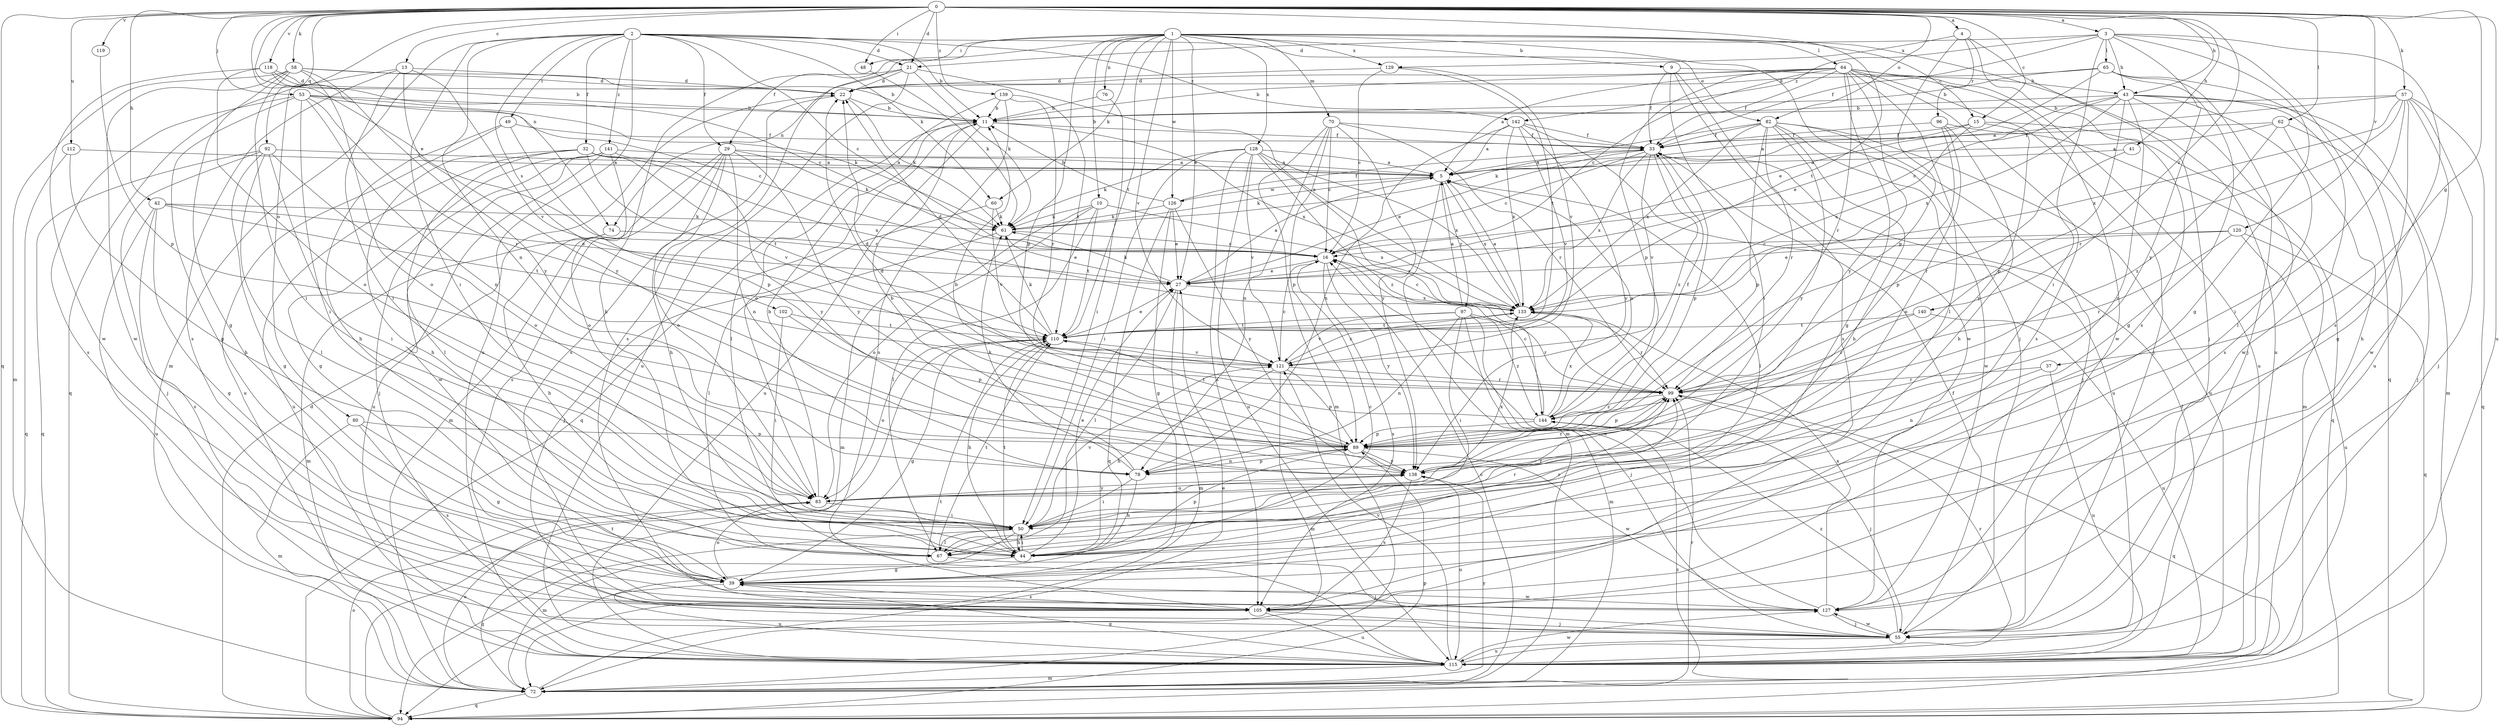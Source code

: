 strict digraph  {
0;
1;
2;
3;
4;
5;
9;
10;
11;
13;
15;
16;
21;
22;
27;
29;
32;
33;
37;
39;
41;
42;
43;
44;
48;
49;
50;
53;
55;
57;
58;
60;
61;
62;
64;
65;
67;
70;
72;
74;
76;
78;
80;
82;
83;
89;
92;
94;
96;
97;
99;
102;
105;
110;
112;
115;
118;
119;
120;
121;
126;
127;
128;
129;
133;
138;
139;
140;
141;
142;
144;
0 -> 3  [label=a];
0 -> 4  [label=a];
0 -> 13  [label=c];
0 -> 15  [label=c];
0 -> 21  [label=d];
0 -> 27  [label=e];
0 -> 37  [label=g];
0 -> 41  [label=h];
0 -> 42  [label=h];
0 -> 43  [label=h];
0 -> 48  [label=i];
0 -> 53  [label=j];
0 -> 57  [label=k];
0 -> 58  [label=k];
0 -> 62  [label=l];
0 -> 74  [label=n];
0 -> 80  [label=o];
0 -> 82  [label=o];
0 -> 92  [label=q];
0 -> 94  [label=q];
0 -> 110  [label=t];
0 -> 112  [label=u];
0 -> 115  [label=u];
0 -> 118  [label=v];
0 -> 119  [label=v];
0 -> 120  [label=v];
0 -> 139  [label=z];
0 -> 140  [label=z];
1 -> 9  [label=b];
1 -> 10  [label=b];
1 -> 15  [label=c];
1 -> 27  [label=e];
1 -> 29  [label=f];
1 -> 48  [label=i];
1 -> 55  [label=j];
1 -> 60  [label=k];
1 -> 64  [label=l];
1 -> 70  [label=m];
1 -> 74  [label=n];
1 -> 76  [label=n];
1 -> 89  [label=p];
1 -> 110  [label=t];
1 -> 115  [label=u];
1 -> 121  [label=v];
1 -> 126  [label=w];
1 -> 128  [label=x];
1 -> 129  [label=x];
2 -> 11  [label=b];
2 -> 16  [label=c];
2 -> 21  [label=d];
2 -> 29  [label=f];
2 -> 32  [label=f];
2 -> 49  [label=i];
2 -> 50  [label=i];
2 -> 60  [label=k];
2 -> 72  [label=m];
2 -> 78  [label=n];
2 -> 82  [label=o];
2 -> 102  [label=s];
2 -> 115  [label=u];
2 -> 141  [label=z];
2 -> 142  [label=z];
3 -> 21  [label=d];
3 -> 33  [label=f];
3 -> 39  [label=g];
3 -> 43  [label=h];
3 -> 50  [label=i];
3 -> 65  [label=l];
3 -> 94  [label=q];
3 -> 105  [label=s];
3 -> 138  [label=y];
3 -> 142  [label=z];
4 -> 55  [label=j];
4 -> 89  [label=p];
4 -> 96  [label=r];
4 -> 105  [label=s];
4 -> 129  [label=x];
5 -> 61  [label=k];
5 -> 67  [label=l];
5 -> 72  [label=m];
5 -> 97  [label=r];
5 -> 126  [label=w];
5 -> 133  [label=x];
9 -> 33  [label=f];
9 -> 43  [label=h];
9 -> 50  [label=i];
9 -> 105  [label=s];
9 -> 127  [label=w];
10 -> 61  [label=k];
10 -> 67  [label=l];
10 -> 72  [label=m];
10 -> 83  [label=o];
10 -> 110  [label=t];
10 -> 133  [label=x];
11 -> 33  [label=f];
11 -> 67  [label=l];
11 -> 94  [label=q];
11 -> 115  [label=u];
11 -> 133  [label=x];
13 -> 22  [label=d];
13 -> 50  [label=i];
13 -> 94  [label=q];
13 -> 105  [label=s];
13 -> 121  [label=v];
13 -> 138  [label=y];
15 -> 5  [label=a];
15 -> 33  [label=f];
15 -> 94  [label=q];
15 -> 133  [label=x];
15 -> 138  [label=y];
16 -> 27  [label=e];
16 -> 105  [label=s];
16 -> 138  [label=y];
21 -> 22  [label=d];
21 -> 44  [label=h];
21 -> 61  [label=k];
21 -> 105  [label=s];
21 -> 115  [label=u];
21 -> 133  [label=x];
22 -> 11  [label=b];
22 -> 61  [label=k];
22 -> 105  [label=s];
27 -> 5  [label=a];
27 -> 61  [label=k];
27 -> 67  [label=l];
27 -> 72  [label=m];
27 -> 133  [label=x];
29 -> 5  [label=a];
29 -> 44  [label=h];
29 -> 61  [label=k];
29 -> 72  [label=m];
29 -> 78  [label=n];
29 -> 83  [label=o];
29 -> 105  [label=s];
29 -> 138  [label=y];
32 -> 5  [label=a];
32 -> 44  [label=h];
32 -> 67  [label=l];
32 -> 110  [label=t];
32 -> 115  [label=u];
32 -> 121  [label=v];
32 -> 133  [label=x];
33 -> 5  [label=a];
33 -> 16  [label=c];
33 -> 27  [label=e];
33 -> 89  [label=p];
33 -> 121  [label=v];
33 -> 133  [label=x];
33 -> 144  [label=z];
37 -> 78  [label=n];
37 -> 99  [label=r];
37 -> 115  [label=u];
39 -> 83  [label=o];
39 -> 105  [label=s];
39 -> 115  [label=u];
39 -> 127  [label=w];
41 -> 5  [label=a];
41 -> 99  [label=r];
42 -> 27  [label=e];
42 -> 39  [label=g];
42 -> 61  [label=k];
42 -> 105  [label=s];
42 -> 110  [label=t];
42 -> 115  [label=u];
43 -> 11  [label=b];
43 -> 16  [label=c];
43 -> 27  [label=e];
43 -> 67  [label=l];
43 -> 72  [label=m];
43 -> 83  [label=o];
43 -> 89  [label=p];
43 -> 105  [label=s];
43 -> 127  [label=w];
43 -> 133  [label=x];
44 -> 16  [label=c];
44 -> 27  [label=e];
44 -> 39  [label=g];
44 -> 50  [label=i];
44 -> 89  [label=p];
44 -> 99  [label=r];
44 -> 110  [label=t];
48 -> 61  [label=k];
49 -> 33  [label=f];
49 -> 44  [label=h];
49 -> 89  [label=p];
49 -> 115  [label=u];
50 -> 44  [label=h];
50 -> 67  [label=l];
50 -> 72  [label=m];
50 -> 94  [label=q];
50 -> 99  [label=r];
50 -> 121  [label=v];
53 -> 11  [label=b];
53 -> 16  [label=c];
53 -> 39  [label=g];
53 -> 50  [label=i];
53 -> 61  [label=k];
53 -> 78  [label=n];
53 -> 99  [label=r];
53 -> 105  [label=s];
55 -> 33  [label=f];
55 -> 115  [label=u];
55 -> 127  [label=w];
55 -> 144  [label=z];
57 -> 5  [label=a];
57 -> 11  [label=b];
57 -> 39  [label=g];
57 -> 50  [label=i];
57 -> 55  [label=j];
57 -> 94  [label=q];
57 -> 99  [label=r];
57 -> 127  [label=w];
57 -> 133  [label=x];
58 -> 11  [label=b];
58 -> 22  [label=d];
58 -> 39  [label=g];
58 -> 50  [label=i];
58 -> 72  [label=m];
58 -> 83  [label=o];
58 -> 127  [label=w];
58 -> 138  [label=y];
60 -> 55  [label=j];
60 -> 61  [label=k];
60 -> 121  [label=v];
61 -> 16  [label=c];
61 -> 27  [label=e];
61 -> 67  [label=l];
62 -> 5  [label=a];
62 -> 33  [label=f];
62 -> 44  [label=h];
62 -> 55  [label=j];
62 -> 144  [label=z];
64 -> 5  [label=a];
64 -> 11  [label=b];
64 -> 16  [label=c];
64 -> 22  [label=d];
64 -> 33  [label=f];
64 -> 39  [label=g];
64 -> 55  [label=j];
64 -> 67  [label=l];
64 -> 89  [label=p];
64 -> 99  [label=r];
64 -> 105  [label=s];
64 -> 115  [label=u];
64 -> 127  [label=w];
64 -> 138  [label=y];
65 -> 11  [label=b];
65 -> 22  [label=d];
65 -> 27  [label=e];
65 -> 39  [label=g];
65 -> 55  [label=j];
65 -> 115  [label=u];
67 -> 55  [label=j];
67 -> 99  [label=r];
67 -> 110  [label=t];
70 -> 16  [label=c];
70 -> 33  [label=f];
70 -> 72  [label=m];
70 -> 78  [label=n];
70 -> 89  [label=p];
70 -> 99  [label=r];
70 -> 138  [label=y];
72 -> 16  [label=c];
72 -> 27  [label=e];
72 -> 83  [label=o];
72 -> 94  [label=q];
72 -> 99  [label=r];
72 -> 138  [label=y];
74 -> 16  [label=c];
74 -> 44  [label=h];
74 -> 72  [label=m];
76 -> 11  [label=b];
76 -> 50  [label=i];
78 -> 11  [label=b];
78 -> 44  [label=h];
78 -> 50  [label=i];
78 -> 61  [label=k];
78 -> 89  [label=p];
80 -> 39  [label=g];
80 -> 72  [label=m];
80 -> 89  [label=p];
80 -> 105  [label=s];
82 -> 33  [label=f];
82 -> 44  [label=h];
82 -> 55  [label=j];
82 -> 61  [label=k];
82 -> 89  [label=p];
82 -> 99  [label=r];
82 -> 115  [label=u];
82 -> 127  [label=w];
82 -> 133  [label=x];
82 -> 138  [label=y];
83 -> 11  [label=b];
83 -> 50  [label=i];
83 -> 133  [label=x];
83 -> 138  [label=y];
89 -> 11  [label=b];
89 -> 22  [label=d];
89 -> 78  [label=n];
89 -> 127  [label=w];
89 -> 138  [label=y];
92 -> 5  [label=a];
92 -> 39  [label=g];
92 -> 50  [label=i];
92 -> 55  [label=j];
92 -> 67  [label=l];
92 -> 83  [label=o];
92 -> 94  [label=q];
94 -> 22  [label=d];
94 -> 83  [label=o];
94 -> 89  [label=p];
94 -> 110  [label=t];
94 -> 144  [label=z];
96 -> 33  [label=f];
96 -> 44  [label=h];
96 -> 72  [label=m];
96 -> 83  [label=o];
96 -> 89  [label=p];
97 -> 5  [label=a];
97 -> 50  [label=i];
97 -> 55  [label=j];
97 -> 72  [label=m];
97 -> 78  [label=n];
97 -> 99  [label=r];
97 -> 110  [label=t];
97 -> 121  [label=v];
97 -> 144  [label=z];
99 -> 22  [label=d];
99 -> 89  [label=p];
99 -> 94  [label=q];
99 -> 144  [label=z];
102 -> 50  [label=i];
102 -> 89  [label=p];
102 -> 110  [label=t];
105 -> 55  [label=j];
105 -> 115  [label=u];
110 -> 22  [label=d];
110 -> 27  [label=e];
110 -> 39  [label=g];
110 -> 44  [label=h];
110 -> 61  [label=k];
110 -> 83  [label=o];
110 -> 121  [label=v];
112 -> 5  [label=a];
112 -> 44  [label=h];
112 -> 94  [label=q];
115 -> 33  [label=f];
115 -> 39  [label=g];
115 -> 72  [label=m];
115 -> 99  [label=r];
115 -> 110  [label=t];
115 -> 121  [label=v];
115 -> 127  [label=w];
118 -> 11  [label=b];
118 -> 16  [label=c];
118 -> 22  [label=d];
118 -> 83  [label=o];
118 -> 127  [label=w];
119 -> 89  [label=p];
120 -> 16  [label=c];
120 -> 27  [label=e];
120 -> 94  [label=q];
120 -> 99  [label=r];
120 -> 115  [label=u];
121 -> 16  [label=c];
121 -> 44  [label=h];
121 -> 72  [label=m];
121 -> 89  [label=p];
121 -> 99  [label=r];
121 -> 133  [label=x];
126 -> 11  [label=b];
126 -> 27  [label=e];
126 -> 33  [label=f];
126 -> 39  [label=g];
126 -> 61  [label=k];
126 -> 94  [label=q];
126 -> 138  [label=y];
127 -> 16  [label=c];
127 -> 55  [label=j];
127 -> 133  [label=x];
128 -> 5  [label=a];
128 -> 50  [label=i];
128 -> 61  [label=k];
128 -> 99  [label=r];
128 -> 105  [label=s];
128 -> 115  [label=u];
128 -> 121  [label=v];
128 -> 133  [label=x];
128 -> 144  [label=z];
129 -> 16  [label=c];
129 -> 22  [label=d];
129 -> 110  [label=t];
129 -> 121  [label=v];
133 -> 5  [label=a];
133 -> 16  [label=c];
133 -> 99  [label=r];
133 -> 110  [label=t];
138 -> 83  [label=o];
138 -> 99  [label=r];
138 -> 105  [label=s];
138 -> 115  [label=u];
139 -> 11  [label=b];
139 -> 83  [label=o];
139 -> 99  [label=r];
139 -> 105  [label=s];
139 -> 110  [label=t];
140 -> 99  [label=r];
140 -> 110  [label=t];
140 -> 115  [label=u];
141 -> 5  [label=a];
141 -> 39  [label=g];
141 -> 55  [label=j];
141 -> 83  [label=o];
141 -> 115  [label=u];
141 -> 127  [label=w];
141 -> 138  [label=y];
142 -> 5  [label=a];
142 -> 33  [label=f];
142 -> 78  [label=n];
142 -> 115  [label=u];
142 -> 121  [label=v];
142 -> 133  [label=x];
142 -> 138  [label=y];
144 -> 5  [label=a];
144 -> 16  [label=c];
144 -> 33  [label=f];
144 -> 55  [label=j];
144 -> 89  [label=p];
144 -> 110  [label=t];
144 -> 133  [label=x];
}
